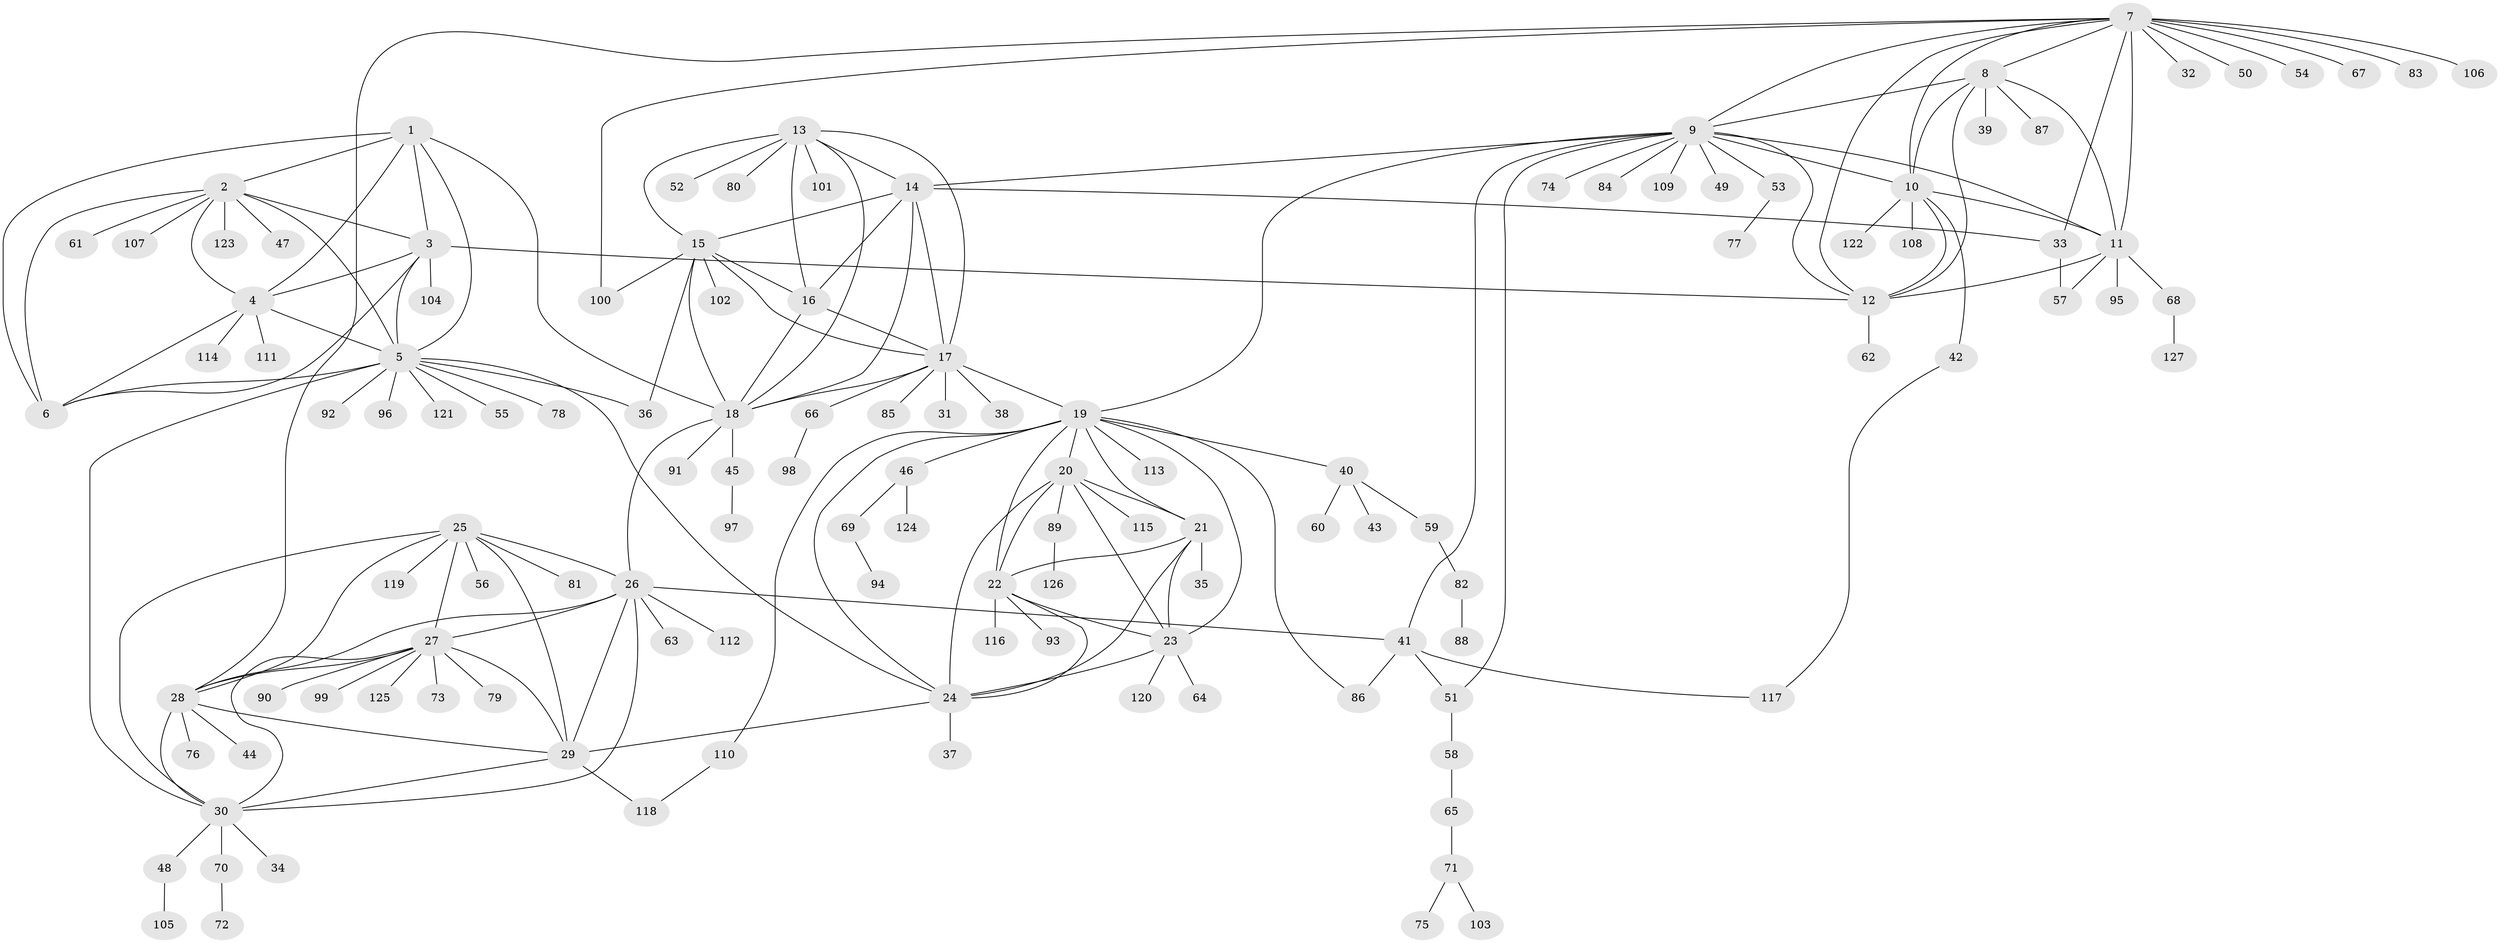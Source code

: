 // Generated by graph-tools (version 1.1) at 2025/11/02/27/25 16:11:30]
// undirected, 127 vertices, 191 edges
graph export_dot {
graph [start="1"]
  node [color=gray90,style=filled];
  1;
  2;
  3;
  4;
  5;
  6;
  7;
  8;
  9;
  10;
  11;
  12;
  13;
  14;
  15;
  16;
  17;
  18;
  19;
  20;
  21;
  22;
  23;
  24;
  25;
  26;
  27;
  28;
  29;
  30;
  31;
  32;
  33;
  34;
  35;
  36;
  37;
  38;
  39;
  40;
  41;
  42;
  43;
  44;
  45;
  46;
  47;
  48;
  49;
  50;
  51;
  52;
  53;
  54;
  55;
  56;
  57;
  58;
  59;
  60;
  61;
  62;
  63;
  64;
  65;
  66;
  67;
  68;
  69;
  70;
  71;
  72;
  73;
  74;
  75;
  76;
  77;
  78;
  79;
  80;
  81;
  82;
  83;
  84;
  85;
  86;
  87;
  88;
  89;
  90;
  91;
  92;
  93;
  94;
  95;
  96;
  97;
  98;
  99;
  100;
  101;
  102;
  103;
  104;
  105;
  106;
  107;
  108;
  109;
  110;
  111;
  112;
  113;
  114;
  115;
  116;
  117;
  118;
  119;
  120;
  121;
  122;
  123;
  124;
  125;
  126;
  127;
  1 -- 2;
  1 -- 3;
  1 -- 4;
  1 -- 5;
  1 -- 6;
  1 -- 18;
  2 -- 3;
  2 -- 4;
  2 -- 5;
  2 -- 6;
  2 -- 47;
  2 -- 61;
  2 -- 107;
  2 -- 123;
  3 -- 4;
  3 -- 5;
  3 -- 6;
  3 -- 12;
  3 -- 104;
  4 -- 5;
  4 -- 6;
  4 -- 111;
  4 -- 114;
  5 -- 6;
  5 -- 24;
  5 -- 30;
  5 -- 36;
  5 -- 55;
  5 -- 78;
  5 -- 92;
  5 -- 96;
  5 -- 121;
  7 -- 8;
  7 -- 9;
  7 -- 10;
  7 -- 11;
  7 -- 12;
  7 -- 28;
  7 -- 32;
  7 -- 33;
  7 -- 50;
  7 -- 54;
  7 -- 67;
  7 -- 83;
  7 -- 100;
  7 -- 106;
  8 -- 9;
  8 -- 10;
  8 -- 11;
  8 -- 12;
  8 -- 39;
  8 -- 87;
  9 -- 10;
  9 -- 11;
  9 -- 12;
  9 -- 14;
  9 -- 19;
  9 -- 41;
  9 -- 49;
  9 -- 51;
  9 -- 53;
  9 -- 74;
  9 -- 84;
  9 -- 109;
  10 -- 11;
  10 -- 12;
  10 -- 42;
  10 -- 108;
  10 -- 122;
  11 -- 12;
  11 -- 57;
  11 -- 68;
  11 -- 95;
  12 -- 62;
  13 -- 14;
  13 -- 15;
  13 -- 16;
  13 -- 17;
  13 -- 18;
  13 -- 52;
  13 -- 80;
  13 -- 101;
  14 -- 15;
  14 -- 16;
  14 -- 17;
  14 -- 18;
  14 -- 33;
  15 -- 16;
  15 -- 17;
  15 -- 18;
  15 -- 36;
  15 -- 100;
  15 -- 102;
  16 -- 17;
  16 -- 18;
  17 -- 18;
  17 -- 19;
  17 -- 31;
  17 -- 38;
  17 -- 66;
  17 -- 85;
  18 -- 26;
  18 -- 45;
  18 -- 91;
  19 -- 20;
  19 -- 21;
  19 -- 22;
  19 -- 23;
  19 -- 24;
  19 -- 40;
  19 -- 46;
  19 -- 86;
  19 -- 110;
  19 -- 113;
  20 -- 21;
  20 -- 22;
  20 -- 23;
  20 -- 24;
  20 -- 89;
  20 -- 115;
  21 -- 22;
  21 -- 23;
  21 -- 24;
  21 -- 35;
  22 -- 23;
  22 -- 24;
  22 -- 93;
  22 -- 116;
  23 -- 24;
  23 -- 64;
  23 -- 120;
  24 -- 29;
  24 -- 37;
  25 -- 26;
  25 -- 27;
  25 -- 28;
  25 -- 29;
  25 -- 30;
  25 -- 56;
  25 -- 81;
  25 -- 119;
  26 -- 27;
  26 -- 28;
  26 -- 29;
  26 -- 30;
  26 -- 41;
  26 -- 63;
  26 -- 112;
  27 -- 28;
  27 -- 29;
  27 -- 30;
  27 -- 73;
  27 -- 79;
  27 -- 90;
  27 -- 99;
  27 -- 125;
  28 -- 29;
  28 -- 30;
  28 -- 44;
  28 -- 76;
  29 -- 30;
  29 -- 118;
  30 -- 34;
  30 -- 48;
  30 -- 70;
  33 -- 57;
  40 -- 43;
  40 -- 59;
  40 -- 60;
  41 -- 51;
  41 -- 86;
  41 -- 117;
  42 -- 117;
  45 -- 97;
  46 -- 69;
  46 -- 124;
  48 -- 105;
  51 -- 58;
  53 -- 77;
  58 -- 65;
  59 -- 82;
  65 -- 71;
  66 -- 98;
  68 -- 127;
  69 -- 94;
  70 -- 72;
  71 -- 75;
  71 -- 103;
  82 -- 88;
  89 -- 126;
  110 -- 118;
}
